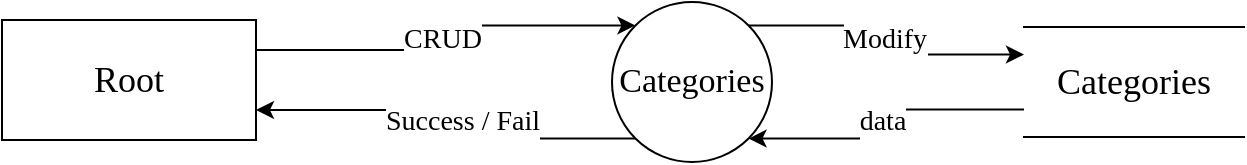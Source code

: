 <mxfile version="17.2.3" type="device"><diagram id="HeBkzXPH-GdMvk_lJBK_" name="Page-1"><mxGraphModel dx="1106" dy="653" grid="1" gridSize="10" guides="1" tooltips="1" connect="1" arrows="1" fold="1" page="1" pageScale="1" pageWidth="827" pageHeight="1169" background="none" math="0" shadow="0"><root><mxCell id="0"/><mxCell id="1" parent="0"/><mxCell id="6l1TLSjAQP7HA2U_qRRk-19" value="" style="edgeStyle=orthogonalEdgeStyle;rounded=0;orthogonalLoop=1;jettySize=auto;html=1;fontFamily=Times New Roman;fontSize=16;entryX=0.25;entryY=1;entryDx=0;entryDy=0;exitX=1;exitY=0;exitDx=0;exitDy=0;" parent="1" edge="1"><mxGeometry relative="1" as="geometry"><mxPoint x="660" y="100" as="targetPoint"/></mxGeometry></mxCell><mxCell id="6l1TLSjAQP7HA2U_qRRk-21" style="edgeStyle=orthogonalEdgeStyle;rounded=0;orthogonalLoop=1;jettySize=auto;html=1;exitX=0.75;exitY=1;exitDx=0;exitDy=0;entryX=1;entryY=1;entryDx=0;entryDy=0;fontFamily=Times New Roman;fontSize=16;" parent="1" edge="1"><mxGeometry relative="1" as="geometry"><Array as="points"><mxPoint x="720" y="247"/></Array><mxPoint x="720" y="100" as="sourcePoint"/></mxGeometry></mxCell><mxCell id="ppLeph98q2jPRG6dnW5D-12" value="&lt;font style=&quot;font-size: 18px&quot;&gt;Root&lt;/font&gt;" style="rounded=0;whiteSpace=wrap;html=1;fontFamily=Times New Roman;" parent="1" vertex="1"><mxGeometry x="103" y="69" width="127" height="60" as="geometry"/></mxCell><mxCell id="ppLeph98q2jPRG6dnW5D-13" style="edgeStyle=orthogonalEdgeStyle;rounded=0;orthogonalLoop=1;jettySize=auto;elbow=vertical;html=1;exitX=1;exitY=0;exitDx=0;exitDy=0;entryX=0;entryY=0.25;entryDx=0;entryDy=0;fontSize=17;fontFamily=Times New Roman;" parent="1" source="ppLeph98q2jPRG6dnW5D-17" target="ppLeph98q2jPRG6dnW5D-20" edge="1"><mxGeometry relative="1" as="geometry"/></mxCell><mxCell id="ppLeph98q2jPRG6dnW5D-14" value="Modify" style="edgeLabel;html=1;align=center;verticalAlign=middle;resizable=0;points=[];fontSize=14;fontFamily=Times New Roman;" parent="ppLeph98q2jPRG6dnW5D-13" connectable="0" vertex="1"><mxGeometry x="-0.2" y="-1" relative="1" as="geometry"><mxPoint x="6" y="6" as="offset"/></mxGeometry></mxCell><mxCell id="ppLeph98q2jPRG6dnW5D-15" style="rounded=0;orthogonalLoop=1;jettySize=auto;html=1;exitX=0;exitY=1;exitDx=0;exitDy=0;entryX=1;entryY=0.75;entryDx=0;entryDy=0;fontSize=17;startArrow=none;startFill=0;endArrow=classic;endFill=1;edgeStyle=orthogonalEdgeStyle;fontFamily=Times New Roman;" parent="1" source="ppLeph98q2jPRG6dnW5D-17" target="ppLeph98q2jPRG6dnW5D-12" edge="1"><mxGeometry relative="1" as="geometry"><mxPoint x="273" y="9" as="targetPoint"/></mxGeometry></mxCell><mxCell id="ppLeph98q2jPRG6dnW5D-16" value="Success / Fail" style="edgeLabel;html=1;align=center;verticalAlign=middle;resizable=0;points=[];fontSize=14;fontFamily=Times New Roman;" parent="ppLeph98q2jPRG6dnW5D-15" connectable="0" vertex="1"><mxGeometry x="-0.523" y="-1" relative="1" as="geometry"><mxPoint x="-38" y="-8" as="offset"/></mxGeometry></mxCell><mxCell id="ppLeph98q2jPRG6dnW5D-17" value="&lt;p&gt;&lt;span style=&quot;line-height: 1.1&quot;&gt;&lt;font style=&quot;font-size: 17px&quot;&gt;Categories&lt;/font&gt;&lt;/span&gt;&lt;/p&gt;" style="ellipse;whiteSpace=wrap;html=1;aspect=fixed;shadow=0;sketch=0;rotation=0;fontFamily=Times New Roman;" parent="1" vertex="1"><mxGeometry x="408" y="60" width="80" height="80" as="geometry"/></mxCell><mxCell id="ppLeph98q2jPRG6dnW5D-18" style="edgeStyle=orthogonalEdgeStyle;rounded=0;orthogonalLoop=1;jettySize=auto;html=1;exitX=0;exitY=0.75;exitDx=0;exitDy=0;entryX=1;entryY=1;entryDx=0;entryDy=0;fontSize=17;elbow=vertical;fontFamily=Times New Roman;" parent="1" source="ppLeph98q2jPRG6dnW5D-20" target="ppLeph98q2jPRG6dnW5D-17" edge="1"><mxGeometry relative="1" as="geometry"/></mxCell><mxCell id="ppLeph98q2jPRG6dnW5D-19" value="data" style="edgeLabel;html=1;align=center;verticalAlign=middle;resizable=0;points=[];fontSize=14;fontFamily=Times New Roman;" parent="ppLeph98q2jPRG6dnW5D-18" connectable="0" vertex="1"><mxGeometry x="0.16" y="-2" relative="1" as="geometry"><mxPoint x="3" y="-7" as="offset"/></mxGeometry></mxCell><mxCell id="ppLeph98q2jPRG6dnW5D-20" value="&lt;font style=&quot;font-size: 18px&quot;&gt;Categories&lt;/font&gt;" style="shape=partialRectangle;whiteSpace=wrap;html=1;left=0;right=0;fillColor=default;rounded=0;shadow=0;glass=0;sketch=0;fontFamily=Times New Roman;fontSize=16;gradientColor=none;" parent="1" vertex="1"><mxGeometry x="614" y="72.5" width="110" height="55" as="geometry"/></mxCell><mxCell id="ppLeph98q2jPRG6dnW5D-21" style="rounded=0;orthogonalLoop=1;jettySize=auto;html=1;exitX=1;exitY=0.25;exitDx=0;exitDy=0;entryX=0;entryY=0;entryDx=0;entryDy=0;fontSize=17;startArrow=none;startFill=0;endArrow=classic;endFill=1;edgeStyle=orthogonalEdgeStyle;fontFamily=Times New Roman;" parent="1" source="ppLeph98q2jPRG6dnW5D-12" target="ppLeph98q2jPRG6dnW5D-17" edge="1"><mxGeometry relative="1" as="geometry"><mxPoint x="193" y="-21" as="sourcePoint"/></mxGeometry></mxCell><mxCell id="ppLeph98q2jPRG6dnW5D-22" value="CRUD" style="edgeLabel;html=1;align=center;verticalAlign=middle;resizable=0;points=[];fontSize=14;fontFamily=Times New Roman;" parent="ppLeph98q2jPRG6dnW5D-21" connectable="0" vertex="1"><mxGeometry x="0.559" y="1" relative="1" as="geometry"><mxPoint x="-52" y="8" as="offset"/></mxGeometry></mxCell></root></mxGraphModel></diagram></mxfile>